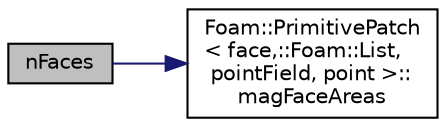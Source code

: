 digraph "nFaces"
{
  bgcolor="transparent";
  edge [fontname="Helvetica",fontsize="10",labelfontname="Helvetica",labelfontsize="10"];
  node [fontname="Helvetica",fontsize="10",shape=record];
  rankdir="LR";
  Node1 [label="nFaces",height=0.2,width=0.4,color="black", fillcolor="grey75", style="filled" fontcolor="black"];
  Node1 -> Node2 [color="midnightblue",fontsize="10",style="solid",fontname="Helvetica"];
  Node2 [label="Foam::PrimitivePatch\l\< face,::Foam::List,\l pointField, point \>::\lmagFaceAreas",height=0.2,width=0.4,color="black",URL="$classFoam_1_1PrimitivePatch.html#adfac3975b087044c4bdab1c240d5c918",tooltip="Return face area magnitudes for patch. "];
}
